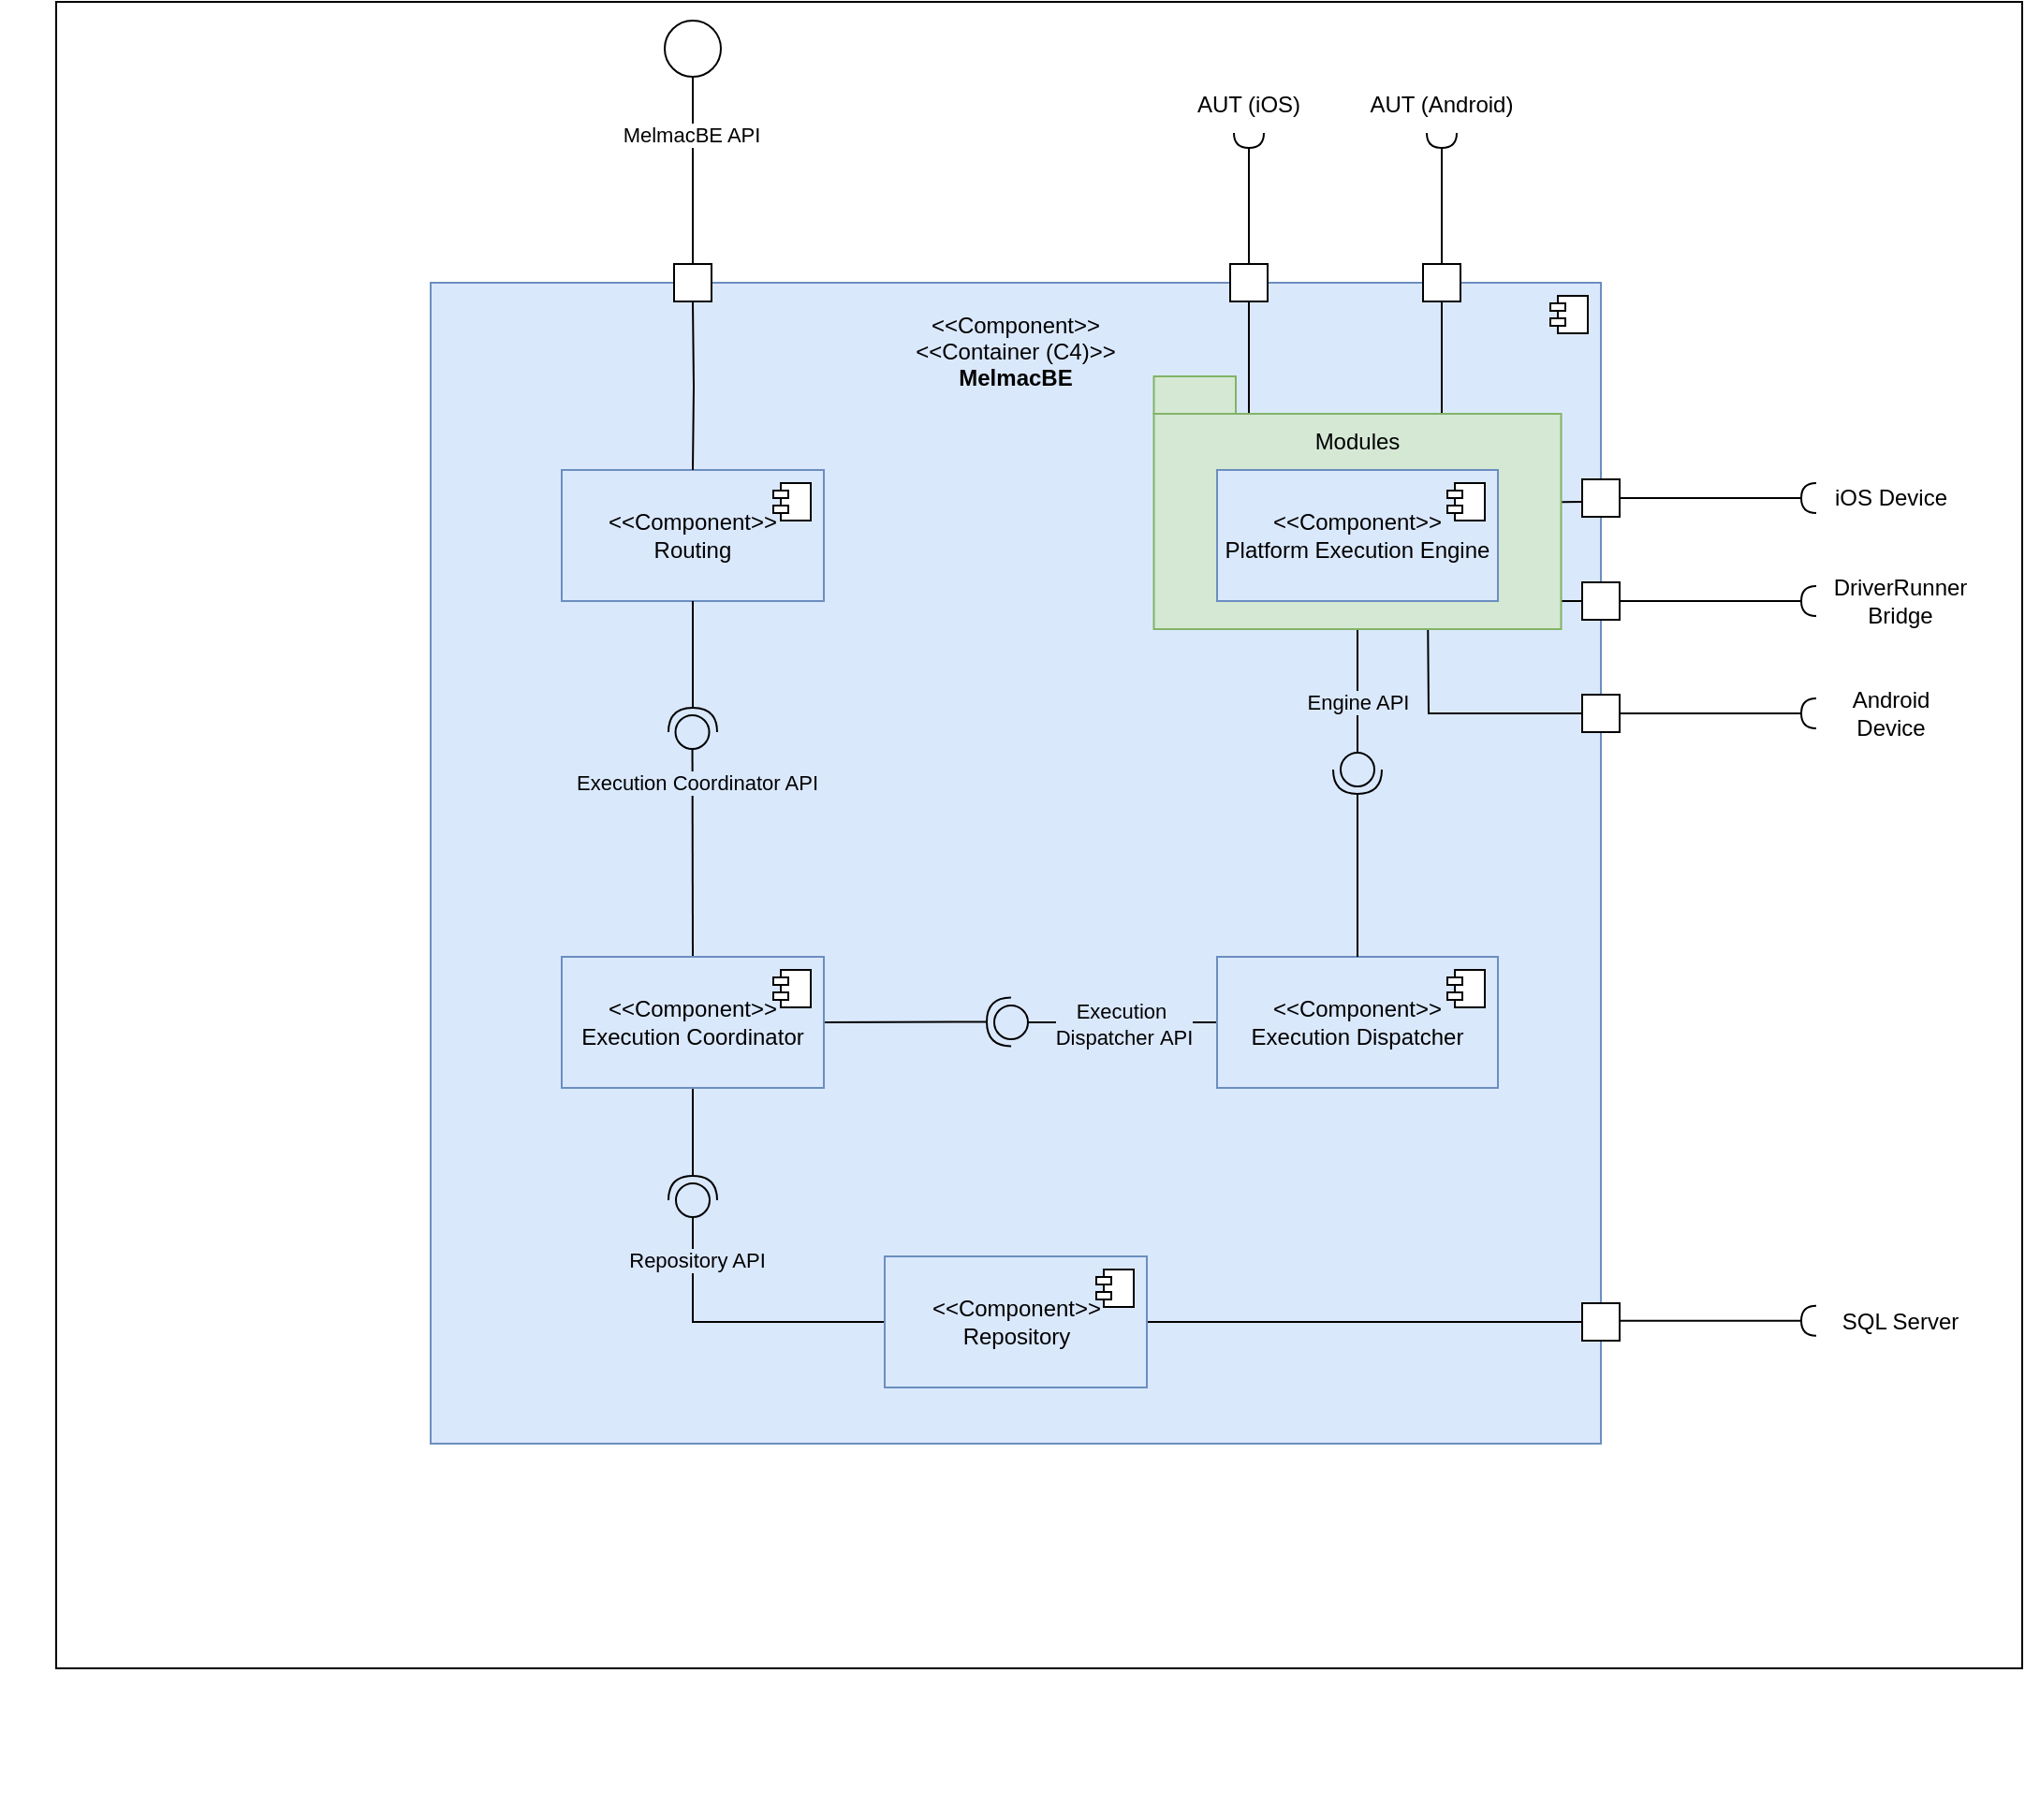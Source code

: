 <mxfile>
    <diagram name="Página-1" id="oDKx01zZ5vxRKA5znKhv">
        <mxGraphModel dx="1227" dy="779" grid="1" gridSize="10" guides="1" tooltips="1" connect="1" arrows="1" fold="1" page="1" pageScale="1" pageWidth="827" pageHeight="1169" math="0" shadow="0">
            <root>
                <mxCell id="0"/>
                <mxCell id="2" value="Untitled Layer" parent="0"/>
                <mxCell id="3" value="" style="rounded=0;whiteSpace=wrap;html=1;" parent="2" vertex="1">
                    <mxGeometry x="350" y="270" width="120" height="60" as="geometry"/>
                </mxCell>
                <mxCell id="4" value="" style="rounded=0;whiteSpace=wrap;html=1;" parent="2" vertex="1">
                    <mxGeometry x="350" y="270" width="120" height="60" as="geometry"/>
                </mxCell>
                <mxCell id="5" value="" style="rounded=0;whiteSpace=wrap;html=1;" parent="2" vertex="1">
                    <mxGeometry x="350" y="270" width="120" height="60" as="geometry"/>
                </mxCell>
                <mxCell id="6" value="" style="rounded=0;whiteSpace=wrap;html=1;" parent="2" vertex="1">
                    <mxGeometry x="180" y="10" width="1050" height="890" as="geometry"/>
                </mxCell>
                <mxCell id="51" value="" style="swimlane;startSize=0;" parent="2" vertex="1">
                    <mxGeometry x="540" y="350" width="200" height="200" as="geometry"/>
                </mxCell>
                <mxCell id="107" value="" style="rounded=0;whiteSpace=wrap;html=1;" vertex="1" parent="2">
                    <mxGeometry x="740" y="370" width="120" height="60" as="geometry"/>
                </mxCell>
                <mxCell id="1" parent="0"/>
                <mxCell id="-gaBI5YNp0DLK8B5nc4l-1" value="&lt;font style=&quot;color: rgb(0, 0, 0);&quot;&gt;&amp;lt;&amp;lt;Component&amp;gt;&amp;gt;&lt;/font&gt;&lt;div&gt;&lt;span&gt;&amp;lt;&amp;lt;Container (C4)&amp;gt;&amp;gt;&lt;/span&gt;&lt;/div&gt;&lt;div&gt;&lt;b&gt;&lt;font style=&quot;color: rgb(0, 0, 0);&quot;&gt;MelmacBE&lt;/font&gt;&lt;/b&gt;&lt;/div&gt;&lt;div&gt;&lt;span&gt;&lt;br&gt;&lt;/span&gt;&lt;/div&gt;&lt;div&gt;&lt;span&gt;&lt;br&gt;&lt;/span&gt;&lt;/div&gt;&lt;div&gt;&lt;span&gt;&lt;br&gt;&lt;/span&gt;&lt;/div&gt;&lt;div&gt;&lt;span&gt;&lt;br&gt;&lt;/span&gt;&lt;/div&gt;&lt;div&gt;&lt;span&gt;&lt;br&gt;&lt;/span&gt;&lt;/div&gt;&lt;div&gt;&lt;span&gt;&lt;br&gt;&lt;/span&gt;&lt;/div&gt;&lt;div&gt;&lt;span&gt;&lt;br&gt;&lt;/span&gt;&lt;/div&gt;&lt;div&gt;&lt;span&gt;&lt;br&gt;&lt;/span&gt;&lt;/div&gt;&lt;div&gt;&lt;span&gt;&lt;br&gt;&lt;/span&gt;&lt;/div&gt;&lt;div&gt;&lt;span&gt;&lt;br&gt;&lt;/span&gt;&lt;/div&gt;&lt;div&gt;&lt;span&gt;&lt;br&gt;&lt;/span&gt;&lt;/div&gt;&lt;div&gt;&lt;span&gt;&lt;br&gt;&lt;/span&gt;&lt;/div&gt;&lt;div&gt;&lt;span&gt;&lt;br&gt;&lt;/span&gt;&lt;/div&gt;&lt;div&gt;&lt;span&gt;&lt;br&gt;&lt;/span&gt;&lt;/div&gt;&lt;div&gt;&lt;span&gt;&lt;br&gt;&lt;/span&gt;&lt;/div&gt;&lt;div&gt;&lt;span&gt;&lt;br&gt;&lt;/span&gt;&lt;/div&gt;&lt;div&gt;&lt;span&gt;&lt;br&gt;&lt;/span&gt;&lt;/div&gt;&lt;div&gt;&lt;span&gt;&lt;br&gt;&lt;/span&gt;&lt;/div&gt;&lt;div&gt;&lt;span&gt;&lt;br&gt;&lt;/span&gt;&lt;/div&gt;&lt;div&gt;&lt;span&gt;&lt;br&gt;&lt;/span&gt;&lt;/div&gt;&lt;div&gt;&lt;span&gt;&lt;br&gt;&lt;/span&gt;&lt;/div&gt;&lt;div&gt;&lt;span&gt;&lt;br&gt;&lt;/span&gt;&lt;/div&gt;&lt;div&gt;&lt;span&gt;&lt;br&gt;&lt;/span&gt;&lt;/div&gt;&lt;div&gt;&lt;span&gt;&lt;br&gt;&lt;/span&gt;&lt;/div&gt;&lt;div&gt;&lt;span&gt;&lt;br&gt;&lt;/span&gt;&lt;/div&gt;&lt;div&gt;&lt;span&gt;&lt;br&gt;&lt;/span&gt;&lt;/div&gt;&lt;div&gt;&lt;span&gt;&lt;br&gt;&lt;/span&gt;&lt;/div&gt;&lt;div&gt;&lt;span&gt;&lt;br&gt;&lt;/span&gt;&lt;/div&gt;&lt;div&gt;&lt;span&gt;&lt;br&gt;&lt;/span&gt;&lt;/div&gt;&lt;div&gt;&lt;span&gt;&lt;br&gt;&lt;/span&gt;&lt;/div&gt;&lt;div&gt;&lt;span&gt;&lt;br&gt;&lt;/span&gt;&lt;/div&gt;&lt;div&gt;&lt;span&gt;&lt;br&gt;&lt;/span&gt;&lt;/div&gt;&lt;div&gt;&lt;span&gt;&lt;br&gt;&lt;/span&gt;&lt;/div&gt;&lt;div&gt;&lt;span&gt;&lt;br&gt;&lt;/span&gt;&lt;/div&gt;&lt;div&gt;&lt;span&gt;&lt;br&gt;&lt;/span&gt;&lt;/div&gt;&lt;div&gt;&lt;span&gt;&lt;br&gt;&lt;/span&gt;&lt;/div&gt;&lt;div&gt;&lt;span&gt;&lt;br&gt;&lt;/span&gt;&lt;/div&gt;&lt;div&gt;&lt;br&gt;&lt;/div&gt;" style="html=1;dropTarget=0;whiteSpace=wrap;fillColor=#dae8fc;strokeColor=#6c8ebf;labelBackgroundColor=light-dark(#dae8fc, #ededed);" parent="1" vertex="1">
                    <mxGeometry x="380" y="160" width="625" height="620" as="geometry"/>
                </mxCell>
                <mxCell id="-gaBI5YNp0DLK8B5nc4l-2" value="" style="shape=module;jettyWidth=8;jettyHeight=4;" parent="-gaBI5YNp0DLK8B5nc4l-1" vertex="1">
                    <mxGeometry x="1" width="20" height="20" relative="1" as="geometry">
                        <mxPoint x="-27" y="7" as="offset"/>
                    </mxGeometry>
                </mxCell>
                <mxCell id="-gaBI5YNp0DLK8B5nc4l-7" value="&amp;lt;&amp;lt;Component&amp;gt;&amp;gt;&lt;div&gt;Routing&lt;/div&gt;" style="html=1;dropTarget=0;whiteSpace=wrap;fillColor=#dae8fc;strokeColor=#6c8ebf;" parent="1" vertex="1">
                    <mxGeometry x="450" y="260" width="140" height="70" as="geometry"/>
                </mxCell>
                <mxCell id="-gaBI5YNp0DLK8B5nc4l-8" value="" style="shape=module;jettyWidth=8;jettyHeight=4;" parent="-gaBI5YNp0DLK8B5nc4l-7" vertex="1">
                    <mxGeometry x="1" width="20" height="20" relative="1" as="geometry">
                        <mxPoint x="-27" y="7" as="offset"/>
                    </mxGeometry>
                </mxCell>
                <mxCell id="31" style="edgeStyle=none;html=1;exitX=0.5;exitY=0;exitDx=0;exitDy=0;endArrow=oval;endFill=0;endSize=18;" parent="1" source="-gaBI5YNp0DLK8B5nc4l-9" edge="1">
                    <mxGeometry relative="1" as="geometry">
                        <mxPoint x="519.765" y="400" as="targetPoint"/>
                    </mxGeometry>
                </mxCell>
                <mxCell id="103" value="Execution Coordinator API" style="edgeLabel;html=1;align=center;verticalAlign=middle;resizable=0;points=[];labelBackgroundColor=light-dark(#dae8fc, #ededed);" vertex="1" connectable="0" parent="31">
                    <mxGeometry x="0.55" y="-2" relative="1" as="geometry">
                        <mxPoint as="offset"/>
                    </mxGeometry>
                </mxCell>
                <mxCell id="90" style="edgeStyle=none;html=1;exitX=1;exitY=0.5;exitDx=0;exitDy=0;endArrow=halfCircle;endFill=0;strokeWidth=1;endSize=11;" parent="1" source="-gaBI5YNp0DLK8B5nc4l-9" edge="1">
                    <mxGeometry relative="1" as="geometry">
                        <mxPoint x="690" y="554.696" as="targetPoint"/>
                    </mxGeometry>
                </mxCell>
                <mxCell id="99" style="edgeStyle=none;html=1;exitX=0.5;exitY=1;exitDx=0;exitDy=0;endArrow=halfCircle;endFill=0;endSize=11;" parent="1" source="-gaBI5YNp0DLK8B5nc4l-9" edge="1">
                    <mxGeometry relative="1" as="geometry">
                        <mxPoint x="520" y="650" as="targetPoint"/>
                    </mxGeometry>
                </mxCell>
                <mxCell id="-gaBI5YNp0DLK8B5nc4l-9" value="&amp;lt;&amp;lt;Component&amp;gt;&amp;gt;&lt;div&gt;Execution Coordinator&lt;/div&gt;" style="html=1;dropTarget=0;whiteSpace=wrap;fillColor=#dae8fc;strokeColor=#6c8ebf;" parent="1" vertex="1">
                    <mxGeometry x="450" y="520" width="140" height="70" as="geometry"/>
                </mxCell>
                <mxCell id="-gaBI5YNp0DLK8B5nc4l-10" value="" style="shape=module;jettyWidth=8;jettyHeight=4;" parent="-gaBI5YNp0DLK8B5nc4l-9" vertex="1">
                    <mxGeometry x="1" width="20" height="20" relative="1" as="geometry">
                        <mxPoint x="-27" y="7" as="offset"/>
                    </mxGeometry>
                </mxCell>
                <mxCell id="-gaBI5YNp0DLK8B5nc4l-24" value="" style="ellipse;whiteSpace=wrap;html=1;align=center;aspect=fixed;fillColor=none;strokeColor=none;resizable=0;perimeter=centerPerimeter;rotatable=0;allowArrows=0;points=[];outlineConnect=1;" parent="1" vertex="1">
                    <mxGeometry x="150" y="410" width="10" height="10" as="geometry"/>
                </mxCell>
                <mxCell id="-gaBI5YNp0DLK8B5nc4l-26" style="edgeStyle=orthogonalEdgeStyle;rounded=0;orthogonalLoop=1;jettySize=auto;html=1;entryX=1;entryY=0.5;entryDx=0;entryDy=0;entryPerimeter=0;endArrow=halfCircle;endFill=0;endSize=11;" parent="1" source="-gaBI5YNp0DLK8B5nc4l-7" edge="1">
                    <mxGeometry relative="1" as="geometry">
                        <mxPoint x="520" y="400" as="targetPoint"/>
                    </mxGeometry>
                </mxCell>
                <mxCell id="-gaBI5YNp0DLK8B5nc4l-42" value="" style="ellipse;whiteSpace=wrap;html=1;align=center;aspect=fixed;fillColor=none;strokeColor=none;resizable=0;perimeter=centerPerimeter;rotatable=0;allowArrows=0;points=[];outlineConnect=1;" parent="1" vertex="1">
                    <mxGeometry x="360" y="970" width="10" height="10" as="geometry"/>
                </mxCell>
                <mxCell id="-gaBI5YNp0DLK8B5nc4l-92" style="edgeStyle=orthogonalEdgeStyle;rounded=0;orthogonalLoop=1;jettySize=auto;html=1;endArrow=none;endFill=0;entryX=0.5;entryY=0;entryDx=0;entryDy=0;" parent="1" source="-gaBI5YNp0DLK8B5nc4l-88" edge="1">
                    <mxGeometry relative="1" as="geometry">
                        <Array as="points"/>
                        <mxPoint x="520" y="150" as="targetPoint"/>
                    </mxGeometry>
                </mxCell>
                <mxCell id="-gaBI5YNp0DLK8B5nc4l-94" value="MelmacBE API" style="edgeLabel;html=1;align=center;verticalAlign=middle;resizable=0;points=[];" parent="-gaBI5YNp0DLK8B5nc4l-92" vertex="1" connectable="0">
                    <mxGeometry x="-0.802" y="-1" relative="1" as="geometry">
                        <mxPoint y="21" as="offset"/>
                    </mxGeometry>
                </mxCell>
                <mxCell id="-gaBI5YNp0DLK8B5nc4l-88" value="" style="ellipse;whiteSpace=wrap;html=1;aspect=fixed;" parent="1" vertex="1">
                    <mxGeometry x="505" y="20" width="30" height="30" as="geometry"/>
                </mxCell>
                <mxCell id="-gaBI5YNp0DLK8B5nc4l-93" style="edgeStyle=orthogonalEdgeStyle;rounded=0;orthogonalLoop=1;jettySize=auto;html=1;entryX=0.5;entryY=0;entryDx=0;entryDy=0;endArrow=none;endFill=0;exitX=0.5;exitY=1;exitDx=0;exitDy=0;" parent="1" target="-gaBI5YNp0DLK8B5nc4l-7" edge="1">
                    <mxGeometry relative="1" as="geometry">
                        <mxPoint x="520" y="170" as="sourcePoint"/>
                    </mxGeometry>
                </mxCell>
                <mxCell id="26" style="edgeStyle=none;html=1;exitX=0;exitY=0.5;exitDx=0;exitDy=0;endArrow=oval;endFill=0;endSize=18;" parent="1" source="20" edge="1">
                    <mxGeometry relative="1" as="geometry">
                        <mxPoint x="690" y="555" as="targetPoint"/>
                    </mxGeometry>
                </mxCell>
                <mxCell id="105" value="Execution&amp;nbsp;&lt;div&gt;Dispatcher&amp;nbsp;&lt;span style=&quot;&quot;&gt;API&lt;/span&gt;&lt;/div&gt;" style="edgeLabel;html=1;align=center;verticalAlign=middle;resizable=0;points=[];labelBackgroundColor=light-dark(#dae8fc, #ededed);" vertex="1" connectable="0" parent="26">
                    <mxGeometry x="0.436" y="1" relative="1" as="geometry">
                        <mxPoint x="29" as="offset"/>
                    </mxGeometry>
                </mxCell>
                <mxCell id="20" value="&amp;lt;&amp;lt;Component&amp;gt;&amp;gt;&lt;div&gt;Execution Dispatcher&lt;/div&gt;" style="html=1;dropTarget=0;whiteSpace=wrap;fillColor=#dae8fc;strokeColor=#6c8ebf;" parent="1" vertex="1">
                    <mxGeometry x="800" y="520" width="150" height="70" as="geometry"/>
                </mxCell>
                <mxCell id="21" value="" style="shape=module;jettyWidth=8;jettyHeight=4;" parent="20" vertex="1">
                    <mxGeometry x="1" width="20" height="20" relative="1" as="geometry">
                        <mxPoint x="-27" y="7" as="offset"/>
                    </mxGeometry>
                </mxCell>
                <mxCell id="36" style="edgeStyle=none;html=1;exitX=0.5;exitY=1;exitDx=0;exitDy=0;endArrow=oval;endFill=0;endSize=18;" parent="1" source="22" edge="1">
                    <mxGeometry relative="1" as="geometry">
                        <mxPoint x="875" y="420" as="targetPoint"/>
                    </mxGeometry>
                </mxCell>
                <mxCell id="106" value="Engine API" style="edgeLabel;html=1;align=center;verticalAlign=middle;resizable=0;points=[];labelBackgroundColor=light-dark(#dae8fc, #ededed);" vertex="1" connectable="0" parent="36">
                    <mxGeometry x="0.2" relative="1" as="geometry">
                        <mxPoint as="offset"/>
                    </mxGeometry>
                </mxCell>
                <mxCell id="67" style="edgeStyle=none;html=1;exitX=0.75;exitY=1;exitDx=0;exitDy=0;entryX=0;entryY=0.5;entryDx=0;entryDy=0;rounded=0;curved=0;endArrow=none;endFill=0;" parent="1" source="22" target="59" edge="1">
                    <mxGeometry relative="1" as="geometry">
                        <Array as="points">
                            <mxPoint x="913" y="390"/>
                        </Array>
                    </mxGeometry>
                </mxCell>
                <mxCell id="69" style="edgeStyle=none;html=1;exitX=0.335;exitY=0;exitDx=0;exitDy=0;entryX=0.5;entryY=1;entryDx=0;entryDy=0;rounded=0;curved=0;endArrow=none;endFill=0;jumpSize=7;exitPerimeter=0;" parent="1" source="22" target="56" edge="1">
                    <mxGeometry relative="1" as="geometry">
                        <Array as="points">
                            <mxPoint x="850" y="250"/>
                            <mxPoint x="817" y="250"/>
                            <mxPoint x="817" y="240"/>
                        </Array>
                    </mxGeometry>
                </mxCell>
                <mxCell id="70" style="edgeStyle=none;html=1;exitX=0.735;exitY=0.008;exitDx=0;exitDy=0;entryX=0.5;entryY=1;entryDx=0;entryDy=0;rounded=0;curved=0;exitPerimeter=0;endArrow=none;endFill=0;" parent="1" source="22" target="57" edge="1">
                    <mxGeometry relative="1" as="geometry">
                        <Array as="points">
                            <mxPoint x="910" y="240"/>
                            <mxPoint x="920" y="240"/>
                        </Array>
                    </mxGeometry>
                </mxCell>
                <mxCell id="86" style="edgeStyle=none;html=1;exitX=0.999;exitY=0.857;exitDx=0;exitDy=0;entryX=0;entryY=0.5;entryDx=0;entryDy=0;rounded=0;curved=0;exitPerimeter=0;endArrow=none;endFill=0;" parent="1" source="22" target="85" edge="1">
                    <mxGeometry relative="1" as="geometry">
                        <Array as="points">
                            <mxPoint x="960" y="320"/>
                            <mxPoint x="960" y="330"/>
                            <mxPoint x="970" y="330"/>
                        </Array>
                    </mxGeometry>
                </mxCell>
                <mxCell id="35" style="edgeStyle=none;html=1;exitX=0.5;exitY=0;exitDx=0;exitDy=0;endArrow=halfCircle;endFill=0;endSize=11;" parent="1" source="20" edge="1">
                    <mxGeometry relative="1" as="geometry">
                        <mxPoint x="875" y="420" as="targetPoint"/>
                    </mxGeometry>
                </mxCell>
                <mxCell id="54" value="" style="rounded=0;whiteSpace=wrap;html=1;" parent="1" vertex="1">
                    <mxGeometry x="510" y="150" width="20" height="20" as="geometry"/>
                </mxCell>
                <mxCell id="78" style="edgeStyle=none;html=1;exitX=0.5;exitY=0;exitDx=0;exitDy=0;entryX=0.5;entryY=1;entryDx=0;entryDy=0;endArrow=halfCircle;endFill=0;" parent="1" source="56" target="77" edge="1">
                    <mxGeometry relative="1" as="geometry"/>
                </mxCell>
                <mxCell id="56" value="" style="rounded=0;whiteSpace=wrap;html=1;" parent="1" vertex="1">
                    <mxGeometry x="807" y="150" width="20" height="20" as="geometry"/>
                </mxCell>
                <mxCell id="80" style="edgeStyle=none;html=1;exitX=0.5;exitY=0;exitDx=0;exitDy=0;entryX=0.5;entryY=1;entryDx=0;entryDy=0;endArrow=halfCircle;endFill=0;" parent="1" source="57" target="79" edge="1">
                    <mxGeometry relative="1" as="geometry"/>
                </mxCell>
                <mxCell id="57" value="" style="rounded=0;whiteSpace=wrap;html=1;" parent="1" vertex="1">
                    <mxGeometry x="910" y="150" width="20" height="20" as="geometry"/>
                </mxCell>
                <mxCell id="84" style="edgeStyle=none;html=1;exitX=1;exitY=0.5;exitDx=0;exitDy=0;entryX=0;entryY=0.5;entryDx=0;entryDy=0;endArrow=halfCircle;endFill=0;" parent="1" source="58" target="81" edge="1">
                    <mxGeometry relative="1" as="geometry"/>
                </mxCell>
                <mxCell id="58" value="" style="rounded=0;whiteSpace=wrap;html=1;" parent="1" vertex="1">
                    <mxGeometry x="995" y="265" width="20" height="20" as="geometry"/>
                </mxCell>
                <mxCell id="83" style="edgeStyle=none;html=1;exitX=1;exitY=0.5;exitDx=0;exitDy=0;entryX=0;entryY=0.5;entryDx=0;entryDy=0;endArrow=halfCircle;endFill=0;" parent="1" source="59" target="82" edge="1">
                    <mxGeometry relative="1" as="geometry"/>
                </mxCell>
                <mxCell id="59" value="" style="rounded=0;whiteSpace=wrap;html=1;" parent="1" vertex="1">
                    <mxGeometry x="995" y="380" width="20" height="20" as="geometry"/>
                </mxCell>
                <mxCell id="63" style="edgeStyle=none;html=1;exitX=1;exitY=0.25;exitDx=0;exitDy=0;entryX=-0.003;entryY=0.603;entryDx=0;entryDy=0;entryPerimeter=0;endArrow=none;endFill=0;" parent="1" source="22" target="58" edge="1">
                    <mxGeometry relative="1" as="geometry"/>
                </mxCell>
                <mxCell id="77" value="AUT (iOS)" style="text;html=1;align=center;verticalAlign=middle;whiteSpace=wrap;rounded=0;" parent="1" vertex="1">
                    <mxGeometry x="777" y="50" width="80" height="30" as="geometry"/>
                </mxCell>
                <mxCell id="79" value="AUT (Android)" style="text;html=1;align=center;verticalAlign=middle;whiteSpace=wrap;rounded=0;" parent="1" vertex="1">
                    <mxGeometry x="880" y="50" width="80" height="30" as="geometry"/>
                </mxCell>
                <mxCell id="81" value="iOS Device" style="text;html=1;align=center;verticalAlign=middle;whiteSpace=wrap;rounded=0;" parent="1" vertex="1">
                    <mxGeometry x="1120" y="260" width="80" height="30" as="geometry"/>
                </mxCell>
                <mxCell id="82" value="Android Device" style="text;html=1;align=center;verticalAlign=middle;whiteSpace=wrap;rounded=0;" parent="1" vertex="1">
                    <mxGeometry x="1120" y="375" width="80" height="30" as="geometry"/>
                </mxCell>
                <mxCell id="88" style="edgeStyle=none;html=1;exitX=1;exitY=0.5;exitDx=0;exitDy=0;entryX=0;entryY=0.5;entryDx=0;entryDy=0;endArrow=halfCircle;endFill=0;" parent="1" source="85" target="87" edge="1">
                    <mxGeometry relative="1" as="geometry"/>
                </mxCell>
                <mxCell id="85" value="" style="rounded=0;whiteSpace=wrap;html=1;" parent="1" vertex="1">
                    <mxGeometry x="995" y="320" width="20" height="20" as="geometry"/>
                </mxCell>
                <mxCell id="87" value="DriverRunner Bridge" style="text;html=1;align=center;verticalAlign=middle;whiteSpace=wrap;rounded=0;" parent="1" vertex="1">
                    <mxGeometry x="1120" y="315" width="90" height="30" as="geometry"/>
                </mxCell>
                <mxCell id="98" style="edgeStyle=none;html=1;exitX=0;exitY=0.5;exitDx=0;exitDy=0;endArrow=oval;endFill=0;endSize=18;rounded=0;curved=0;" parent="1" source="93" edge="1">
                    <mxGeometry relative="1" as="geometry">
                        <mxPoint x="520" y="650" as="targetPoint"/>
                        <Array as="points">
                            <mxPoint x="520" y="715"/>
                        </Array>
                    </mxGeometry>
                </mxCell>
                <mxCell id="104" value="Repository API" style="edgeLabel;html=1;align=center;verticalAlign=middle;resizable=0;points=[];labelBackgroundColor=light-dark(#dae8fc, #ededed);" vertex="1" connectable="0" parent="98">
                    <mxGeometry x="0.618" y="-2" relative="1" as="geometry">
                        <mxPoint as="offset"/>
                    </mxGeometry>
                </mxCell>
                <mxCell id="102" value="" style="edgeStyle=none;html=1;entryX=0;entryY=0.5;entryDx=0;entryDy=0;endArrow=none;endFill=0;" parent="1" source="93" target="95" edge="1">
                    <mxGeometry relative="1" as="geometry">
                        <mxPoint x="872.5" y="715" as="targetPoint"/>
                    </mxGeometry>
                </mxCell>
                <mxCell id="108" value="Modules&lt;div&gt;&lt;br&gt;&lt;/div&gt;&lt;div&gt;&lt;br&gt;&lt;/div&gt;&lt;div&gt;&lt;br&gt;&lt;/div&gt;&lt;div&gt;&lt;br&gt;&lt;/div&gt;&lt;div&gt;&lt;br&gt;&lt;/div&gt;&lt;div&gt;&lt;br&gt;&lt;/div&gt;" style="rounded=0;whiteSpace=wrap;html=1;fillColor=#d5e8d4;strokeColor=#82b366;" vertex="1" parent="1">
                    <mxGeometry x="766.25" y="230" width="217.5" height="115" as="geometry"/>
                </mxCell>
                <mxCell id="93" value="&amp;lt;&amp;lt;Component&amp;gt;&amp;gt;&lt;div&gt;Repository&lt;/div&gt;" style="html=1;dropTarget=0;whiteSpace=wrap;fillColor=#dae8fc;strokeColor=#6c8ebf;" parent="1" vertex="1">
                    <mxGeometry x="622.5" y="680" width="140" height="70" as="geometry"/>
                </mxCell>
                <mxCell id="94" value="" style="shape=module;jettyWidth=8;jettyHeight=4;" parent="93" vertex="1">
                    <mxGeometry x="1" width="20" height="20" relative="1" as="geometry">
                        <mxPoint x="-27" y="7" as="offset"/>
                    </mxGeometry>
                </mxCell>
                <mxCell id="95" value="" style="rounded=0;whiteSpace=wrap;html=1;" parent="1" vertex="1">
                    <mxGeometry x="995" y="705" width="20" height="20" as="geometry"/>
                </mxCell>
                <mxCell id="96" style="edgeStyle=none;html=1;exitX=1;exitY=0.5;exitDx=0;exitDy=0;entryX=0;entryY=0.5;entryDx=0;entryDy=0;endArrow=halfCircle;endFill=0;" parent="1" edge="1">
                    <mxGeometry relative="1" as="geometry">
                        <mxPoint x="1015" y="714.38" as="sourcePoint"/>
                        <mxPoint x="1120" y="714.38" as="targetPoint"/>
                    </mxGeometry>
                </mxCell>
                <mxCell id="97" value="SQL Server" style="text;html=1;align=center;verticalAlign=middle;whiteSpace=wrap;rounded=0;" parent="1" vertex="1">
                    <mxGeometry x="1125" y="700" width="80" height="30" as="geometry"/>
                </mxCell>
                <mxCell id="22" value="&amp;lt;&amp;lt;Component&amp;gt;&amp;gt;&lt;div&gt;Platform Execution Engine&lt;/div&gt;" style="html=1;dropTarget=0;whiteSpace=wrap;fillColor=#dae8fc;strokeColor=#6c8ebf;" parent="1" vertex="1">
                    <mxGeometry x="800" y="260" width="150" height="70" as="geometry"/>
                </mxCell>
                <mxCell id="23" value="" style="shape=module;jettyWidth=8;jettyHeight=4;" parent="22" vertex="1">
                    <mxGeometry x="1" width="20" height="20" relative="1" as="geometry">
                        <mxPoint x="-27" y="7" as="offset"/>
                    </mxGeometry>
                </mxCell>
                <mxCell id="109" value="" style="rounded=0;whiteSpace=wrap;html=1;fillColor=#d5e8d4;strokeColor=#82b366;" vertex="1" parent="1">
                    <mxGeometry x="766.25" y="210" width="43.75" height="20" as="geometry"/>
                </mxCell>
            </root>
        </mxGraphModel>
    </diagram>
</mxfile>